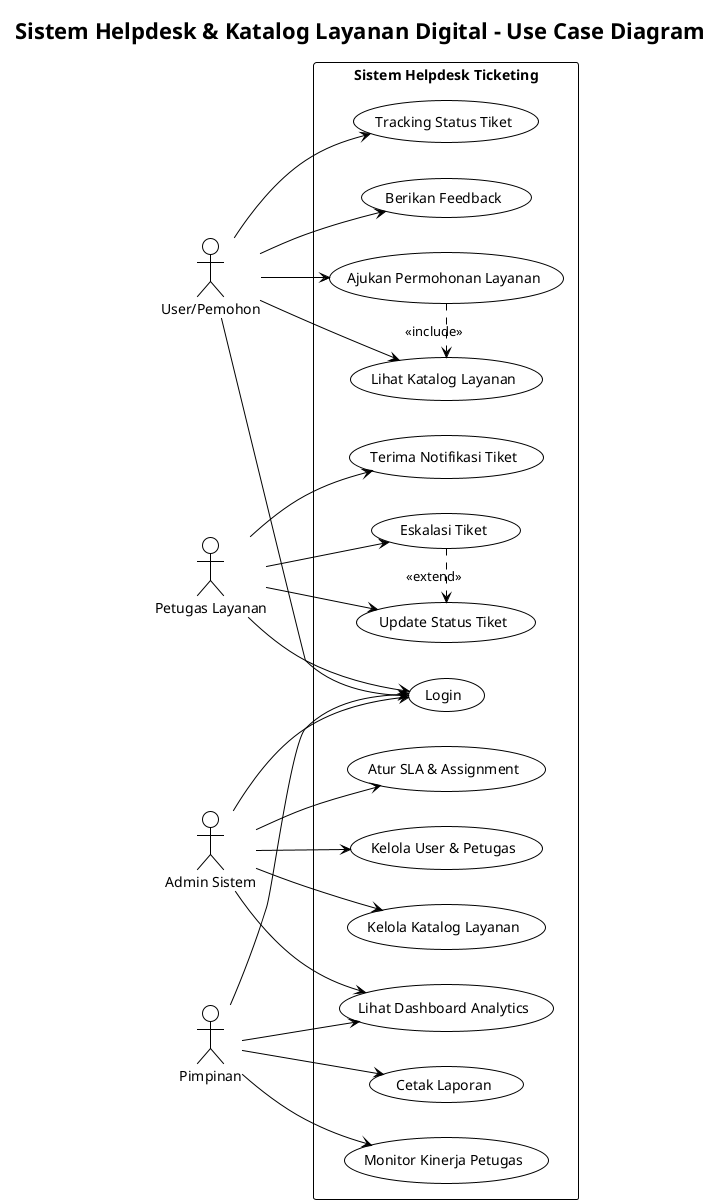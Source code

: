 @startuml

!theme plain

title Sistem Helpdesk & Katalog Layanan Digital - Use Case Diagram


left to right direction


actor "User/Pemohon" as User

actor "Petugas Layanan" as Officer

actor "Admin Sistem" as Admin

actor "Pimpinan" as Leader


rectangle "Sistem Helpdesk Ticketing" {

  (Login) as UC1

  (Lihat Katalog Layanan) as UC2

  (Ajukan Permohonan Layanan) as UC3

  (Tracking Status Tiket) as UC4

  (Berikan Feedback) as UC5

  (Terima Notifikasi Tiket) as UC6

  (Update Status Tiket) as UC7

  (Eskalasi Tiket) as UC9

  (Kelola Katalog Layanan) as UC10

  (Atur SLA & Assignment) as UC11

  (Kelola User & Petugas) as UC12

'   (Monitoring System) as UC13

  (Lihat Dashboard Analytics) as UC14

  (Cetak Laporan) as UC15

  (Monitor Kinerja Petugas) as UC16

}


' --- Hubungan Aktor dengan Use Case ---


User --> UC1

User --> UC2

User --> UC3

User --> UC4

User --> UC5


Officer --> UC1

Officer --> UC6

Officer --> UC7

Officer --> UC9


Admin --> UC1

Admin --> UC10

Admin --> UC11

Admin --> UC12

Admin --> UC14


Leader --> UC1

Leader --> UC14

Leader --> UC15

Leader --> UC16


' --- Hubungan Antar Use Case ---


UC3 .> UC2 : <<include>>

UC9 .> UC7 : <<extend>>


@enduml 